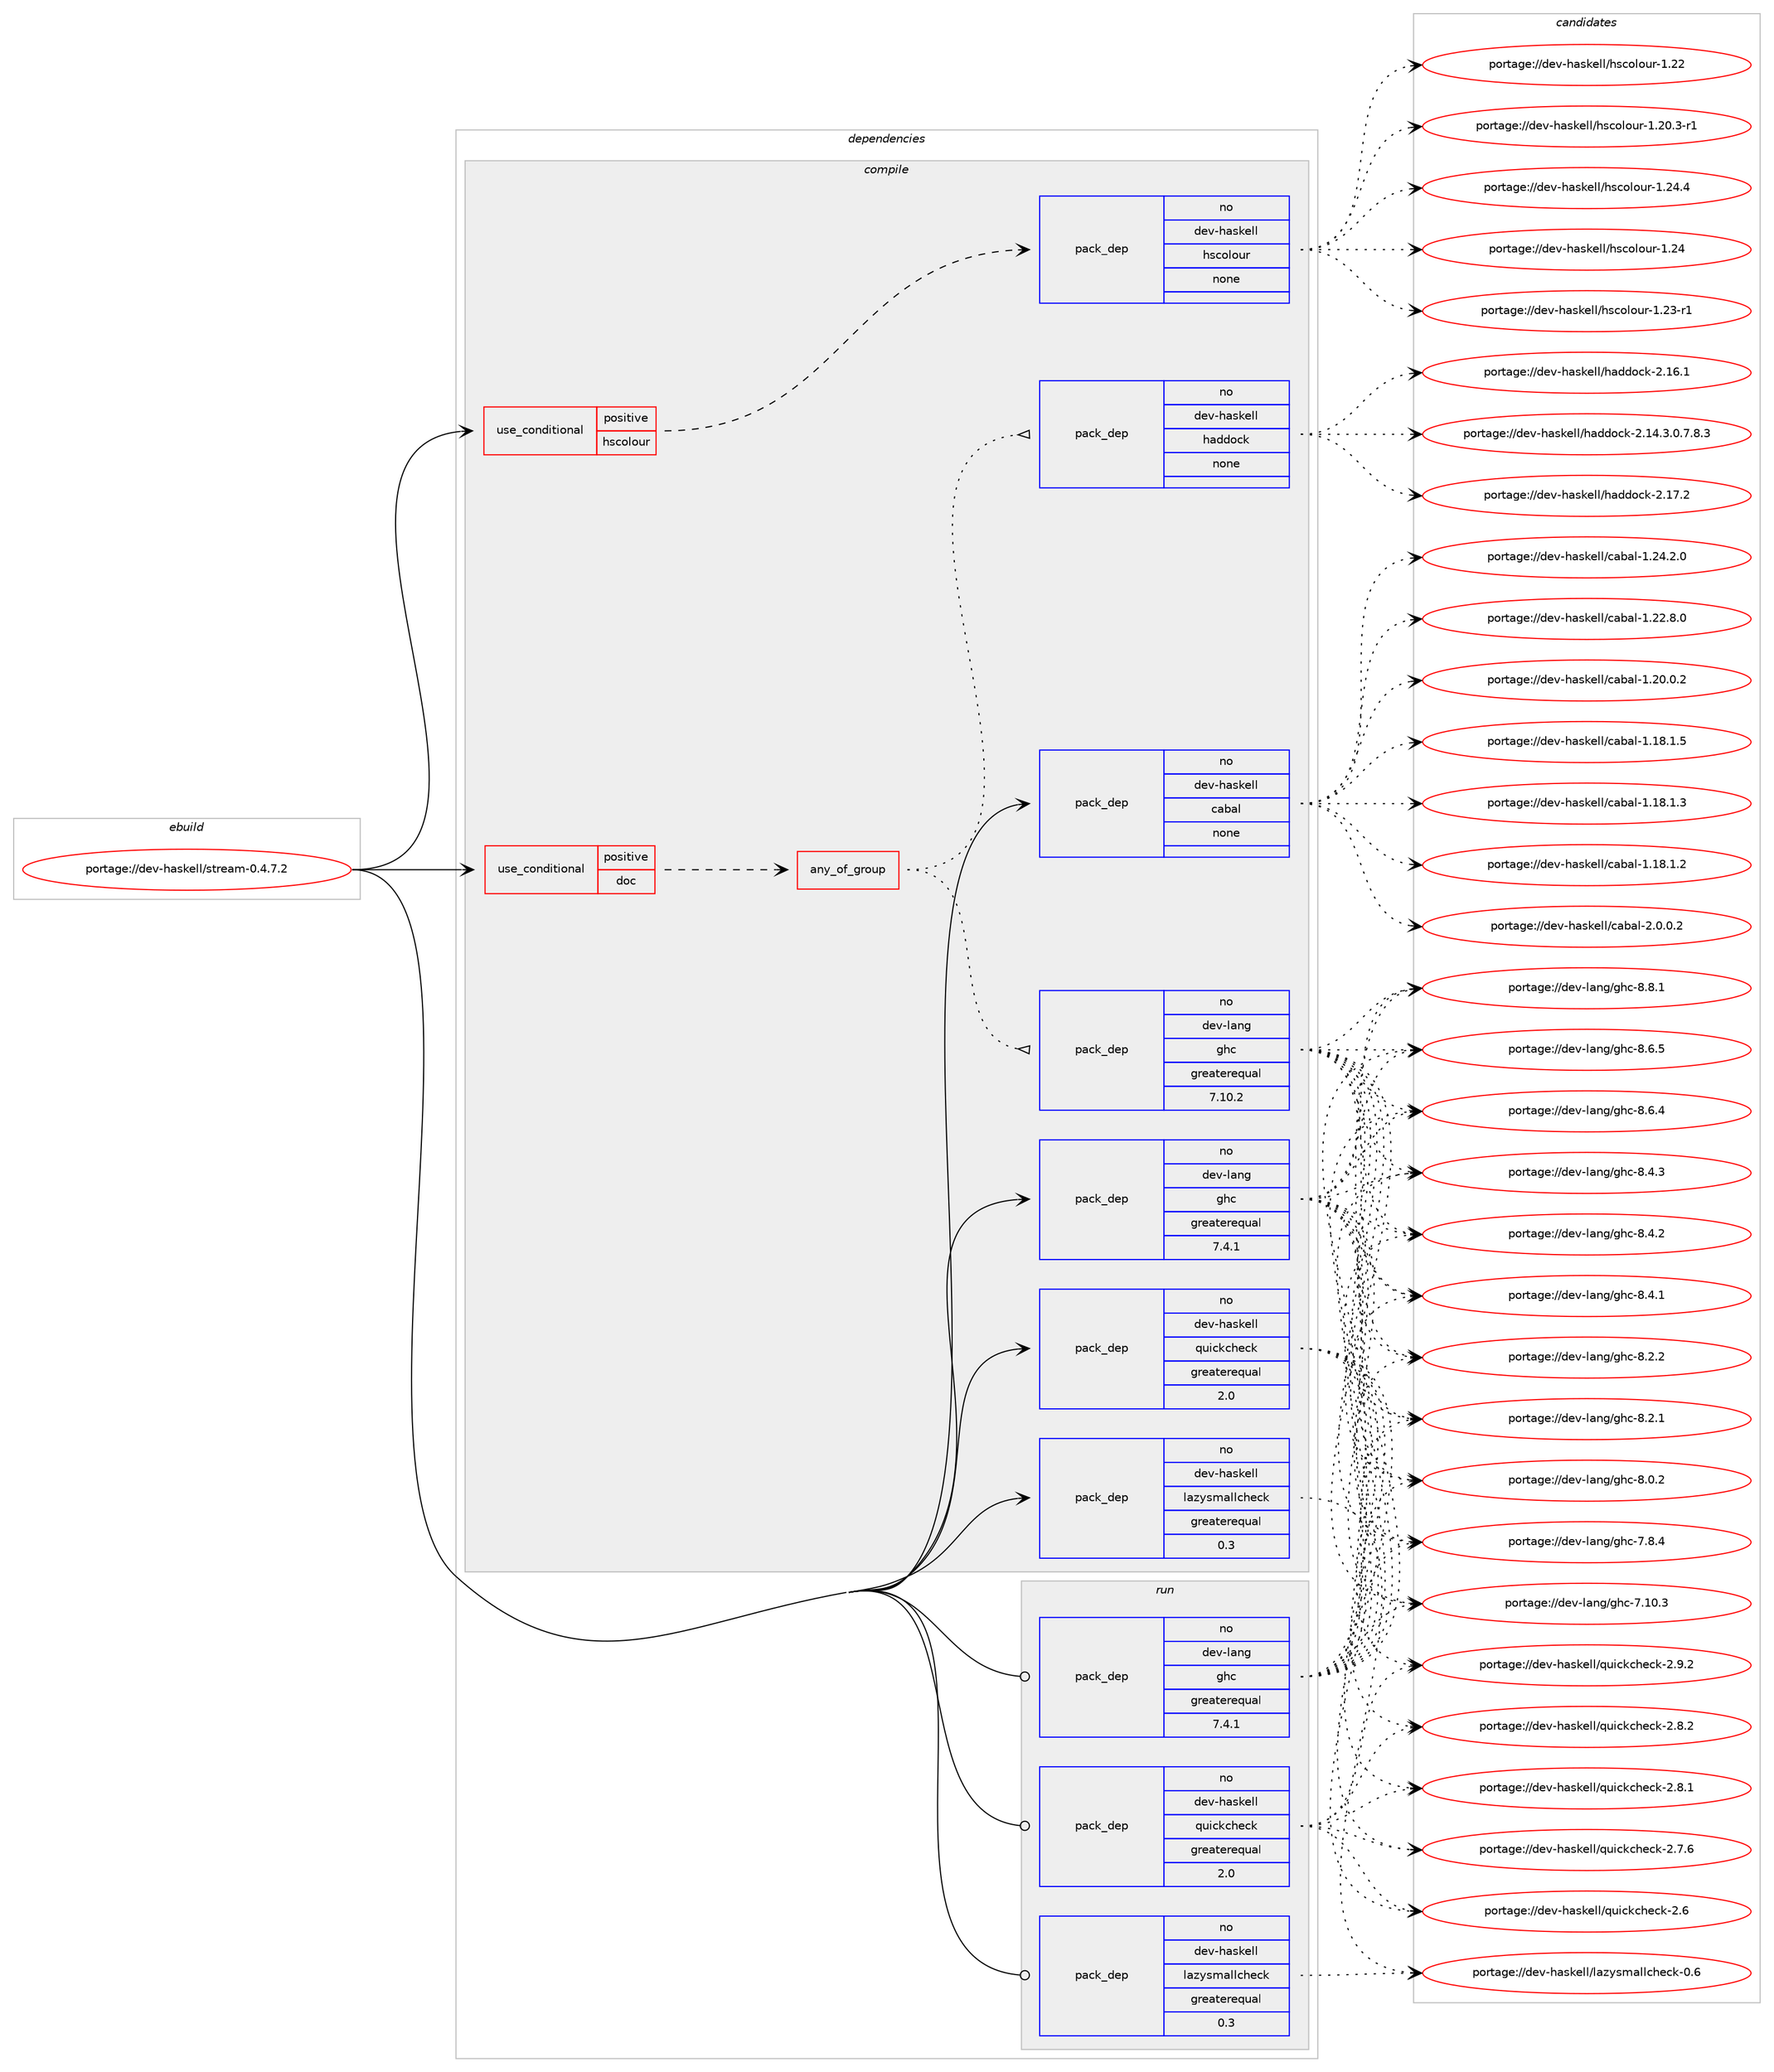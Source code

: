 digraph prolog {

# *************
# Graph options
# *************

newrank=true;
concentrate=true;
compound=true;
graph [rankdir=LR,fontname=Helvetica,fontsize=10,ranksep=1.5];#, ranksep=2.5, nodesep=0.2];
edge  [arrowhead=vee];
node  [fontname=Helvetica,fontsize=10];

# **********
# The ebuild
# **********

subgraph cluster_leftcol {
color=gray;
label=<<i>ebuild</i>>;
id [label="portage://dev-haskell/stream-0.4.7.2", color=red, width=4, href="../dev-haskell/stream-0.4.7.2.svg"];
}

# ****************
# The dependencies
# ****************

subgraph cluster_midcol {
color=gray;
label=<<i>dependencies</i>>;
subgraph cluster_compile {
fillcolor="#eeeeee";
style=filled;
label=<<i>compile</i>>;
subgraph cond131643 {
dependency543709 [label=<<TABLE BORDER="0" CELLBORDER="1" CELLSPACING="0" CELLPADDING="4"><TR><TD ROWSPAN="3" CELLPADDING="10">use_conditional</TD></TR><TR><TD>positive</TD></TR><TR><TD>doc</TD></TR></TABLE>>, shape=none, color=red];
subgraph any5720 {
dependency543710 [label=<<TABLE BORDER="0" CELLBORDER="1" CELLSPACING="0" CELLPADDING="4"><TR><TD CELLPADDING="10">any_of_group</TD></TR></TABLE>>, shape=none, color=red];subgraph pack406109 {
dependency543711 [label=<<TABLE BORDER="0" CELLBORDER="1" CELLSPACING="0" CELLPADDING="4" WIDTH="220"><TR><TD ROWSPAN="6" CELLPADDING="30">pack_dep</TD></TR><TR><TD WIDTH="110">no</TD></TR><TR><TD>dev-haskell</TD></TR><TR><TD>haddock</TD></TR><TR><TD>none</TD></TR><TR><TD></TD></TR></TABLE>>, shape=none, color=blue];
}
dependency543710:e -> dependency543711:w [weight=20,style="dotted",arrowhead="oinv"];
subgraph pack406110 {
dependency543712 [label=<<TABLE BORDER="0" CELLBORDER="1" CELLSPACING="0" CELLPADDING="4" WIDTH="220"><TR><TD ROWSPAN="6" CELLPADDING="30">pack_dep</TD></TR><TR><TD WIDTH="110">no</TD></TR><TR><TD>dev-lang</TD></TR><TR><TD>ghc</TD></TR><TR><TD>greaterequal</TD></TR><TR><TD>7.10.2</TD></TR></TABLE>>, shape=none, color=blue];
}
dependency543710:e -> dependency543712:w [weight=20,style="dotted",arrowhead="oinv"];
}
dependency543709:e -> dependency543710:w [weight=20,style="dashed",arrowhead="vee"];
}
id:e -> dependency543709:w [weight=20,style="solid",arrowhead="vee"];
subgraph cond131644 {
dependency543713 [label=<<TABLE BORDER="0" CELLBORDER="1" CELLSPACING="0" CELLPADDING="4"><TR><TD ROWSPAN="3" CELLPADDING="10">use_conditional</TD></TR><TR><TD>positive</TD></TR><TR><TD>hscolour</TD></TR></TABLE>>, shape=none, color=red];
subgraph pack406111 {
dependency543714 [label=<<TABLE BORDER="0" CELLBORDER="1" CELLSPACING="0" CELLPADDING="4" WIDTH="220"><TR><TD ROWSPAN="6" CELLPADDING="30">pack_dep</TD></TR><TR><TD WIDTH="110">no</TD></TR><TR><TD>dev-haskell</TD></TR><TR><TD>hscolour</TD></TR><TR><TD>none</TD></TR><TR><TD></TD></TR></TABLE>>, shape=none, color=blue];
}
dependency543713:e -> dependency543714:w [weight=20,style="dashed",arrowhead="vee"];
}
id:e -> dependency543713:w [weight=20,style="solid",arrowhead="vee"];
subgraph pack406112 {
dependency543715 [label=<<TABLE BORDER="0" CELLBORDER="1" CELLSPACING="0" CELLPADDING="4" WIDTH="220"><TR><TD ROWSPAN="6" CELLPADDING="30">pack_dep</TD></TR><TR><TD WIDTH="110">no</TD></TR><TR><TD>dev-haskell</TD></TR><TR><TD>cabal</TD></TR><TR><TD>none</TD></TR><TR><TD></TD></TR></TABLE>>, shape=none, color=blue];
}
id:e -> dependency543715:w [weight=20,style="solid",arrowhead="vee"];
subgraph pack406113 {
dependency543716 [label=<<TABLE BORDER="0" CELLBORDER="1" CELLSPACING="0" CELLPADDING="4" WIDTH="220"><TR><TD ROWSPAN="6" CELLPADDING="30">pack_dep</TD></TR><TR><TD WIDTH="110">no</TD></TR><TR><TD>dev-haskell</TD></TR><TR><TD>lazysmallcheck</TD></TR><TR><TD>greaterequal</TD></TR><TR><TD>0.3</TD></TR></TABLE>>, shape=none, color=blue];
}
id:e -> dependency543716:w [weight=20,style="solid",arrowhead="vee"];
subgraph pack406114 {
dependency543717 [label=<<TABLE BORDER="0" CELLBORDER="1" CELLSPACING="0" CELLPADDING="4" WIDTH="220"><TR><TD ROWSPAN="6" CELLPADDING="30">pack_dep</TD></TR><TR><TD WIDTH="110">no</TD></TR><TR><TD>dev-haskell</TD></TR><TR><TD>quickcheck</TD></TR><TR><TD>greaterequal</TD></TR><TR><TD>2.0</TD></TR></TABLE>>, shape=none, color=blue];
}
id:e -> dependency543717:w [weight=20,style="solid",arrowhead="vee"];
subgraph pack406115 {
dependency543718 [label=<<TABLE BORDER="0" CELLBORDER="1" CELLSPACING="0" CELLPADDING="4" WIDTH="220"><TR><TD ROWSPAN="6" CELLPADDING="30">pack_dep</TD></TR><TR><TD WIDTH="110">no</TD></TR><TR><TD>dev-lang</TD></TR><TR><TD>ghc</TD></TR><TR><TD>greaterequal</TD></TR><TR><TD>7.4.1</TD></TR></TABLE>>, shape=none, color=blue];
}
id:e -> dependency543718:w [weight=20,style="solid",arrowhead="vee"];
}
subgraph cluster_compileandrun {
fillcolor="#eeeeee";
style=filled;
label=<<i>compile and run</i>>;
}
subgraph cluster_run {
fillcolor="#eeeeee";
style=filled;
label=<<i>run</i>>;
subgraph pack406116 {
dependency543719 [label=<<TABLE BORDER="0" CELLBORDER="1" CELLSPACING="0" CELLPADDING="4" WIDTH="220"><TR><TD ROWSPAN="6" CELLPADDING="30">pack_dep</TD></TR><TR><TD WIDTH="110">no</TD></TR><TR><TD>dev-haskell</TD></TR><TR><TD>lazysmallcheck</TD></TR><TR><TD>greaterequal</TD></TR><TR><TD>0.3</TD></TR></TABLE>>, shape=none, color=blue];
}
id:e -> dependency543719:w [weight=20,style="solid",arrowhead="odot"];
subgraph pack406117 {
dependency543720 [label=<<TABLE BORDER="0" CELLBORDER="1" CELLSPACING="0" CELLPADDING="4" WIDTH="220"><TR><TD ROWSPAN="6" CELLPADDING="30">pack_dep</TD></TR><TR><TD WIDTH="110">no</TD></TR><TR><TD>dev-haskell</TD></TR><TR><TD>quickcheck</TD></TR><TR><TD>greaterequal</TD></TR><TR><TD>2.0</TD></TR></TABLE>>, shape=none, color=blue];
}
id:e -> dependency543720:w [weight=20,style="solid",arrowhead="odot"];
subgraph pack406118 {
dependency543721 [label=<<TABLE BORDER="0" CELLBORDER="1" CELLSPACING="0" CELLPADDING="4" WIDTH="220"><TR><TD ROWSPAN="6" CELLPADDING="30">pack_dep</TD></TR><TR><TD WIDTH="110">no</TD></TR><TR><TD>dev-lang</TD></TR><TR><TD>ghc</TD></TR><TR><TD>greaterequal</TD></TR><TR><TD>7.4.1</TD></TR></TABLE>>, shape=none, color=blue];
}
id:e -> dependency543721:w [weight=20,style="solid",arrowhead="odot"];
}
}

# **************
# The candidates
# **************

subgraph cluster_choices {
rank=same;
color=gray;
label=<<i>candidates</i>>;

subgraph choice406109 {
color=black;
nodesep=1;
choice100101118451049711510710110810847104971001001119910745504649554650 [label="portage://dev-haskell/haddock-2.17.2", color=red, width=4,href="../dev-haskell/haddock-2.17.2.svg"];
choice100101118451049711510710110810847104971001001119910745504649544649 [label="portage://dev-haskell/haddock-2.16.1", color=red, width=4,href="../dev-haskell/haddock-2.16.1.svg"];
choice1001011184510497115107101108108471049710010011199107455046495246514648465546564651 [label="portage://dev-haskell/haddock-2.14.3.0.7.8.3", color=red, width=4,href="../dev-haskell/haddock-2.14.3.0.7.8.3.svg"];
dependency543711:e -> choice100101118451049711510710110810847104971001001119910745504649554650:w [style=dotted,weight="100"];
dependency543711:e -> choice100101118451049711510710110810847104971001001119910745504649544649:w [style=dotted,weight="100"];
dependency543711:e -> choice1001011184510497115107101108108471049710010011199107455046495246514648465546564651:w [style=dotted,weight="100"];
}
subgraph choice406110 {
color=black;
nodesep=1;
choice10010111845108971101034710310499455646564649 [label="portage://dev-lang/ghc-8.8.1", color=red, width=4,href="../dev-lang/ghc-8.8.1.svg"];
choice10010111845108971101034710310499455646544653 [label="portage://dev-lang/ghc-8.6.5", color=red, width=4,href="../dev-lang/ghc-8.6.5.svg"];
choice10010111845108971101034710310499455646544652 [label="portage://dev-lang/ghc-8.6.4", color=red, width=4,href="../dev-lang/ghc-8.6.4.svg"];
choice10010111845108971101034710310499455646524651 [label="portage://dev-lang/ghc-8.4.3", color=red, width=4,href="../dev-lang/ghc-8.4.3.svg"];
choice10010111845108971101034710310499455646524650 [label="portage://dev-lang/ghc-8.4.2", color=red, width=4,href="../dev-lang/ghc-8.4.2.svg"];
choice10010111845108971101034710310499455646524649 [label="portage://dev-lang/ghc-8.4.1", color=red, width=4,href="../dev-lang/ghc-8.4.1.svg"];
choice10010111845108971101034710310499455646504650 [label="portage://dev-lang/ghc-8.2.2", color=red, width=4,href="../dev-lang/ghc-8.2.2.svg"];
choice10010111845108971101034710310499455646504649 [label="portage://dev-lang/ghc-8.2.1", color=red, width=4,href="../dev-lang/ghc-8.2.1.svg"];
choice10010111845108971101034710310499455646484650 [label="portage://dev-lang/ghc-8.0.2", color=red, width=4,href="../dev-lang/ghc-8.0.2.svg"];
choice10010111845108971101034710310499455546564652 [label="portage://dev-lang/ghc-7.8.4", color=red, width=4,href="../dev-lang/ghc-7.8.4.svg"];
choice1001011184510897110103471031049945554649484651 [label="portage://dev-lang/ghc-7.10.3", color=red, width=4,href="../dev-lang/ghc-7.10.3.svg"];
dependency543712:e -> choice10010111845108971101034710310499455646564649:w [style=dotted,weight="100"];
dependency543712:e -> choice10010111845108971101034710310499455646544653:w [style=dotted,weight="100"];
dependency543712:e -> choice10010111845108971101034710310499455646544652:w [style=dotted,weight="100"];
dependency543712:e -> choice10010111845108971101034710310499455646524651:w [style=dotted,weight="100"];
dependency543712:e -> choice10010111845108971101034710310499455646524650:w [style=dotted,weight="100"];
dependency543712:e -> choice10010111845108971101034710310499455646524649:w [style=dotted,weight="100"];
dependency543712:e -> choice10010111845108971101034710310499455646504650:w [style=dotted,weight="100"];
dependency543712:e -> choice10010111845108971101034710310499455646504649:w [style=dotted,weight="100"];
dependency543712:e -> choice10010111845108971101034710310499455646484650:w [style=dotted,weight="100"];
dependency543712:e -> choice10010111845108971101034710310499455546564652:w [style=dotted,weight="100"];
dependency543712:e -> choice1001011184510897110103471031049945554649484651:w [style=dotted,weight="100"];
}
subgraph choice406111 {
color=black;
nodesep=1;
choice1001011184510497115107101108108471041159911110811111711445494650524652 [label="portage://dev-haskell/hscolour-1.24.4", color=red, width=4,href="../dev-haskell/hscolour-1.24.4.svg"];
choice100101118451049711510710110810847104115991111081111171144549465052 [label="portage://dev-haskell/hscolour-1.24", color=red, width=4,href="../dev-haskell/hscolour-1.24.svg"];
choice1001011184510497115107101108108471041159911110811111711445494650514511449 [label="portage://dev-haskell/hscolour-1.23-r1", color=red, width=4,href="../dev-haskell/hscolour-1.23-r1.svg"];
choice100101118451049711510710110810847104115991111081111171144549465050 [label="portage://dev-haskell/hscolour-1.22", color=red, width=4,href="../dev-haskell/hscolour-1.22.svg"];
choice10010111845104971151071011081084710411599111108111117114454946504846514511449 [label="portage://dev-haskell/hscolour-1.20.3-r1", color=red, width=4,href="../dev-haskell/hscolour-1.20.3-r1.svg"];
dependency543714:e -> choice1001011184510497115107101108108471041159911110811111711445494650524652:w [style=dotted,weight="100"];
dependency543714:e -> choice100101118451049711510710110810847104115991111081111171144549465052:w [style=dotted,weight="100"];
dependency543714:e -> choice1001011184510497115107101108108471041159911110811111711445494650514511449:w [style=dotted,weight="100"];
dependency543714:e -> choice100101118451049711510710110810847104115991111081111171144549465050:w [style=dotted,weight="100"];
dependency543714:e -> choice10010111845104971151071011081084710411599111108111117114454946504846514511449:w [style=dotted,weight="100"];
}
subgraph choice406112 {
color=black;
nodesep=1;
choice100101118451049711510710110810847999798971084550464846484650 [label="portage://dev-haskell/cabal-2.0.0.2", color=red, width=4,href="../dev-haskell/cabal-2.0.0.2.svg"];
choice10010111845104971151071011081084799979897108454946505246504648 [label="portage://dev-haskell/cabal-1.24.2.0", color=red, width=4,href="../dev-haskell/cabal-1.24.2.0.svg"];
choice10010111845104971151071011081084799979897108454946505046564648 [label="portage://dev-haskell/cabal-1.22.8.0", color=red, width=4,href="../dev-haskell/cabal-1.22.8.0.svg"];
choice10010111845104971151071011081084799979897108454946504846484650 [label="portage://dev-haskell/cabal-1.20.0.2", color=red, width=4,href="../dev-haskell/cabal-1.20.0.2.svg"];
choice10010111845104971151071011081084799979897108454946495646494653 [label="portage://dev-haskell/cabal-1.18.1.5", color=red, width=4,href="../dev-haskell/cabal-1.18.1.5.svg"];
choice10010111845104971151071011081084799979897108454946495646494651 [label="portage://dev-haskell/cabal-1.18.1.3", color=red, width=4,href="../dev-haskell/cabal-1.18.1.3.svg"];
choice10010111845104971151071011081084799979897108454946495646494650 [label="portage://dev-haskell/cabal-1.18.1.2", color=red, width=4,href="../dev-haskell/cabal-1.18.1.2.svg"];
dependency543715:e -> choice100101118451049711510710110810847999798971084550464846484650:w [style=dotted,weight="100"];
dependency543715:e -> choice10010111845104971151071011081084799979897108454946505246504648:w [style=dotted,weight="100"];
dependency543715:e -> choice10010111845104971151071011081084799979897108454946505046564648:w [style=dotted,weight="100"];
dependency543715:e -> choice10010111845104971151071011081084799979897108454946504846484650:w [style=dotted,weight="100"];
dependency543715:e -> choice10010111845104971151071011081084799979897108454946495646494653:w [style=dotted,weight="100"];
dependency543715:e -> choice10010111845104971151071011081084799979897108454946495646494651:w [style=dotted,weight="100"];
dependency543715:e -> choice10010111845104971151071011081084799979897108454946495646494650:w [style=dotted,weight="100"];
}
subgraph choice406113 {
color=black;
nodesep=1;
choice1001011184510497115107101108108471089712212111510997108108991041019910745484654 [label="portage://dev-haskell/lazysmallcheck-0.6", color=red, width=4,href="../dev-haskell/lazysmallcheck-0.6.svg"];
dependency543716:e -> choice1001011184510497115107101108108471089712212111510997108108991041019910745484654:w [style=dotted,weight="100"];
}
subgraph choice406114 {
color=black;
nodesep=1;
choice100101118451049711510710110810847113117105991079910410199107455046574650 [label="portage://dev-haskell/quickcheck-2.9.2", color=red, width=4,href="../dev-haskell/quickcheck-2.9.2.svg"];
choice100101118451049711510710110810847113117105991079910410199107455046564650 [label="portage://dev-haskell/quickcheck-2.8.2", color=red, width=4,href="../dev-haskell/quickcheck-2.8.2.svg"];
choice100101118451049711510710110810847113117105991079910410199107455046564649 [label="portage://dev-haskell/quickcheck-2.8.1", color=red, width=4,href="../dev-haskell/quickcheck-2.8.1.svg"];
choice100101118451049711510710110810847113117105991079910410199107455046554654 [label="portage://dev-haskell/quickcheck-2.7.6", color=red, width=4,href="../dev-haskell/quickcheck-2.7.6.svg"];
choice10010111845104971151071011081084711311710599107991041019910745504654 [label="portage://dev-haskell/quickcheck-2.6", color=red, width=4,href="../dev-haskell/quickcheck-2.6.svg"];
dependency543717:e -> choice100101118451049711510710110810847113117105991079910410199107455046574650:w [style=dotted,weight="100"];
dependency543717:e -> choice100101118451049711510710110810847113117105991079910410199107455046564650:w [style=dotted,weight="100"];
dependency543717:e -> choice100101118451049711510710110810847113117105991079910410199107455046564649:w [style=dotted,weight="100"];
dependency543717:e -> choice100101118451049711510710110810847113117105991079910410199107455046554654:w [style=dotted,weight="100"];
dependency543717:e -> choice10010111845104971151071011081084711311710599107991041019910745504654:w [style=dotted,weight="100"];
}
subgraph choice406115 {
color=black;
nodesep=1;
choice10010111845108971101034710310499455646564649 [label="portage://dev-lang/ghc-8.8.1", color=red, width=4,href="../dev-lang/ghc-8.8.1.svg"];
choice10010111845108971101034710310499455646544653 [label="portage://dev-lang/ghc-8.6.5", color=red, width=4,href="../dev-lang/ghc-8.6.5.svg"];
choice10010111845108971101034710310499455646544652 [label="portage://dev-lang/ghc-8.6.4", color=red, width=4,href="../dev-lang/ghc-8.6.4.svg"];
choice10010111845108971101034710310499455646524651 [label="portage://dev-lang/ghc-8.4.3", color=red, width=4,href="../dev-lang/ghc-8.4.3.svg"];
choice10010111845108971101034710310499455646524650 [label="portage://dev-lang/ghc-8.4.2", color=red, width=4,href="../dev-lang/ghc-8.4.2.svg"];
choice10010111845108971101034710310499455646524649 [label="portage://dev-lang/ghc-8.4.1", color=red, width=4,href="../dev-lang/ghc-8.4.1.svg"];
choice10010111845108971101034710310499455646504650 [label="portage://dev-lang/ghc-8.2.2", color=red, width=4,href="../dev-lang/ghc-8.2.2.svg"];
choice10010111845108971101034710310499455646504649 [label="portage://dev-lang/ghc-8.2.1", color=red, width=4,href="../dev-lang/ghc-8.2.1.svg"];
choice10010111845108971101034710310499455646484650 [label="portage://dev-lang/ghc-8.0.2", color=red, width=4,href="../dev-lang/ghc-8.0.2.svg"];
choice10010111845108971101034710310499455546564652 [label="portage://dev-lang/ghc-7.8.4", color=red, width=4,href="../dev-lang/ghc-7.8.4.svg"];
choice1001011184510897110103471031049945554649484651 [label="portage://dev-lang/ghc-7.10.3", color=red, width=4,href="../dev-lang/ghc-7.10.3.svg"];
dependency543718:e -> choice10010111845108971101034710310499455646564649:w [style=dotted,weight="100"];
dependency543718:e -> choice10010111845108971101034710310499455646544653:w [style=dotted,weight="100"];
dependency543718:e -> choice10010111845108971101034710310499455646544652:w [style=dotted,weight="100"];
dependency543718:e -> choice10010111845108971101034710310499455646524651:w [style=dotted,weight="100"];
dependency543718:e -> choice10010111845108971101034710310499455646524650:w [style=dotted,weight="100"];
dependency543718:e -> choice10010111845108971101034710310499455646524649:w [style=dotted,weight="100"];
dependency543718:e -> choice10010111845108971101034710310499455646504650:w [style=dotted,weight="100"];
dependency543718:e -> choice10010111845108971101034710310499455646504649:w [style=dotted,weight="100"];
dependency543718:e -> choice10010111845108971101034710310499455646484650:w [style=dotted,weight="100"];
dependency543718:e -> choice10010111845108971101034710310499455546564652:w [style=dotted,weight="100"];
dependency543718:e -> choice1001011184510897110103471031049945554649484651:w [style=dotted,weight="100"];
}
subgraph choice406116 {
color=black;
nodesep=1;
choice1001011184510497115107101108108471089712212111510997108108991041019910745484654 [label="portage://dev-haskell/lazysmallcheck-0.6", color=red, width=4,href="../dev-haskell/lazysmallcheck-0.6.svg"];
dependency543719:e -> choice1001011184510497115107101108108471089712212111510997108108991041019910745484654:w [style=dotted,weight="100"];
}
subgraph choice406117 {
color=black;
nodesep=1;
choice100101118451049711510710110810847113117105991079910410199107455046574650 [label="portage://dev-haskell/quickcheck-2.9.2", color=red, width=4,href="../dev-haskell/quickcheck-2.9.2.svg"];
choice100101118451049711510710110810847113117105991079910410199107455046564650 [label="portage://dev-haskell/quickcheck-2.8.2", color=red, width=4,href="../dev-haskell/quickcheck-2.8.2.svg"];
choice100101118451049711510710110810847113117105991079910410199107455046564649 [label="portage://dev-haskell/quickcheck-2.8.1", color=red, width=4,href="../dev-haskell/quickcheck-2.8.1.svg"];
choice100101118451049711510710110810847113117105991079910410199107455046554654 [label="portage://dev-haskell/quickcheck-2.7.6", color=red, width=4,href="../dev-haskell/quickcheck-2.7.6.svg"];
choice10010111845104971151071011081084711311710599107991041019910745504654 [label="portage://dev-haskell/quickcheck-2.6", color=red, width=4,href="../dev-haskell/quickcheck-2.6.svg"];
dependency543720:e -> choice100101118451049711510710110810847113117105991079910410199107455046574650:w [style=dotted,weight="100"];
dependency543720:e -> choice100101118451049711510710110810847113117105991079910410199107455046564650:w [style=dotted,weight="100"];
dependency543720:e -> choice100101118451049711510710110810847113117105991079910410199107455046564649:w [style=dotted,weight="100"];
dependency543720:e -> choice100101118451049711510710110810847113117105991079910410199107455046554654:w [style=dotted,weight="100"];
dependency543720:e -> choice10010111845104971151071011081084711311710599107991041019910745504654:w [style=dotted,weight="100"];
}
subgraph choice406118 {
color=black;
nodesep=1;
choice10010111845108971101034710310499455646564649 [label="portage://dev-lang/ghc-8.8.1", color=red, width=4,href="../dev-lang/ghc-8.8.1.svg"];
choice10010111845108971101034710310499455646544653 [label="portage://dev-lang/ghc-8.6.5", color=red, width=4,href="../dev-lang/ghc-8.6.5.svg"];
choice10010111845108971101034710310499455646544652 [label="portage://dev-lang/ghc-8.6.4", color=red, width=4,href="../dev-lang/ghc-8.6.4.svg"];
choice10010111845108971101034710310499455646524651 [label="portage://dev-lang/ghc-8.4.3", color=red, width=4,href="../dev-lang/ghc-8.4.3.svg"];
choice10010111845108971101034710310499455646524650 [label="portage://dev-lang/ghc-8.4.2", color=red, width=4,href="../dev-lang/ghc-8.4.2.svg"];
choice10010111845108971101034710310499455646524649 [label="portage://dev-lang/ghc-8.4.1", color=red, width=4,href="../dev-lang/ghc-8.4.1.svg"];
choice10010111845108971101034710310499455646504650 [label="portage://dev-lang/ghc-8.2.2", color=red, width=4,href="../dev-lang/ghc-8.2.2.svg"];
choice10010111845108971101034710310499455646504649 [label="portage://dev-lang/ghc-8.2.1", color=red, width=4,href="../dev-lang/ghc-8.2.1.svg"];
choice10010111845108971101034710310499455646484650 [label="portage://dev-lang/ghc-8.0.2", color=red, width=4,href="../dev-lang/ghc-8.0.2.svg"];
choice10010111845108971101034710310499455546564652 [label="portage://dev-lang/ghc-7.8.4", color=red, width=4,href="../dev-lang/ghc-7.8.4.svg"];
choice1001011184510897110103471031049945554649484651 [label="portage://dev-lang/ghc-7.10.3", color=red, width=4,href="../dev-lang/ghc-7.10.3.svg"];
dependency543721:e -> choice10010111845108971101034710310499455646564649:w [style=dotted,weight="100"];
dependency543721:e -> choice10010111845108971101034710310499455646544653:w [style=dotted,weight="100"];
dependency543721:e -> choice10010111845108971101034710310499455646544652:w [style=dotted,weight="100"];
dependency543721:e -> choice10010111845108971101034710310499455646524651:w [style=dotted,weight="100"];
dependency543721:e -> choice10010111845108971101034710310499455646524650:w [style=dotted,weight="100"];
dependency543721:e -> choice10010111845108971101034710310499455646524649:w [style=dotted,weight="100"];
dependency543721:e -> choice10010111845108971101034710310499455646504650:w [style=dotted,weight="100"];
dependency543721:e -> choice10010111845108971101034710310499455646504649:w [style=dotted,weight="100"];
dependency543721:e -> choice10010111845108971101034710310499455646484650:w [style=dotted,weight="100"];
dependency543721:e -> choice10010111845108971101034710310499455546564652:w [style=dotted,weight="100"];
dependency543721:e -> choice1001011184510897110103471031049945554649484651:w [style=dotted,weight="100"];
}
}

}
